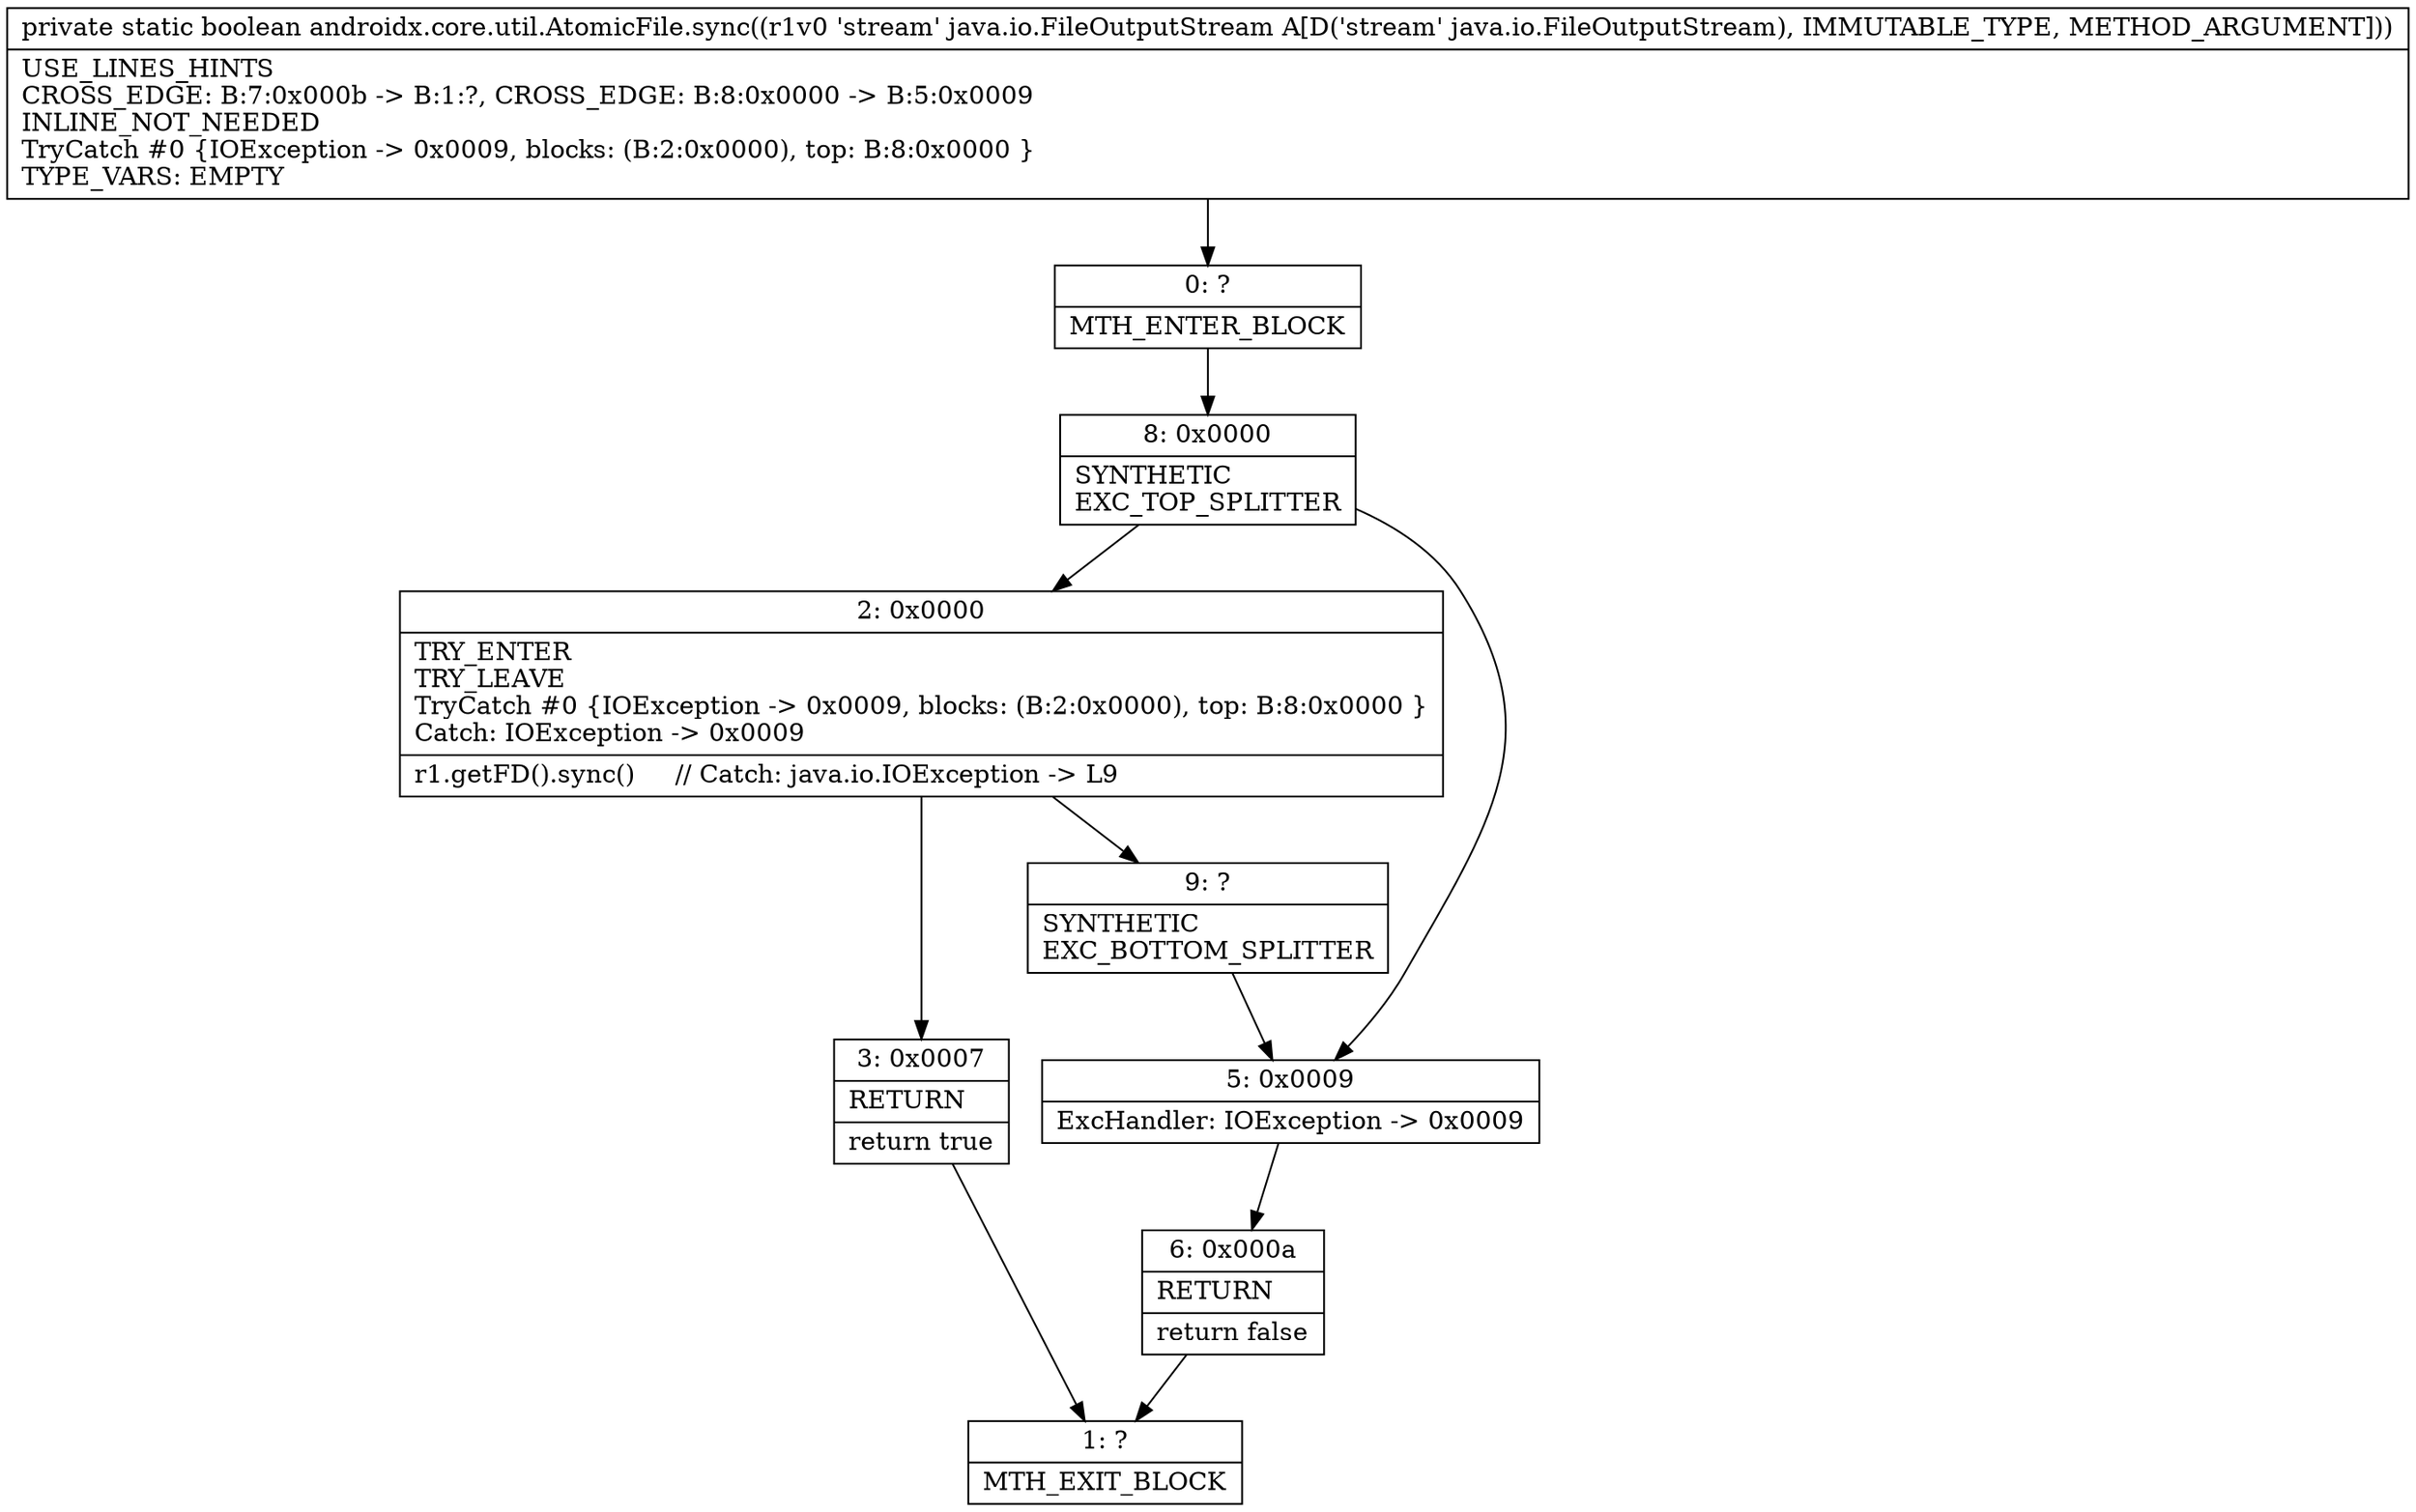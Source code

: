 digraph "CFG forandroidx.core.util.AtomicFile.sync(Ljava\/io\/FileOutputStream;)Z" {
Node_0 [shape=record,label="{0\:\ ?|MTH_ENTER_BLOCK\l}"];
Node_8 [shape=record,label="{8\:\ 0x0000|SYNTHETIC\lEXC_TOP_SPLITTER\l}"];
Node_2 [shape=record,label="{2\:\ 0x0000|TRY_ENTER\lTRY_LEAVE\lTryCatch #0 \{IOException \-\> 0x0009, blocks: (B:2:0x0000), top: B:8:0x0000 \}\lCatch: IOException \-\> 0x0009\l|r1.getFD().sync()     \/\/ Catch: java.io.IOException \-\> L9\l}"];
Node_3 [shape=record,label="{3\:\ 0x0007|RETURN\l|return true\l}"];
Node_1 [shape=record,label="{1\:\ ?|MTH_EXIT_BLOCK\l}"];
Node_9 [shape=record,label="{9\:\ ?|SYNTHETIC\lEXC_BOTTOM_SPLITTER\l}"];
Node_5 [shape=record,label="{5\:\ 0x0009|ExcHandler: IOException \-\> 0x0009\l}"];
Node_6 [shape=record,label="{6\:\ 0x000a|RETURN\l|return false\l}"];
MethodNode[shape=record,label="{private static boolean androidx.core.util.AtomicFile.sync((r1v0 'stream' java.io.FileOutputStream A[D('stream' java.io.FileOutputStream), IMMUTABLE_TYPE, METHOD_ARGUMENT]))  | USE_LINES_HINTS\lCROSS_EDGE: B:7:0x000b \-\> B:1:?, CROSS_EDGE: B:8:0x0000 \-\> B:5:0x0009\lINLINE_NOT_NEEDED\lTryCatch #0 \{IOException \-\> 0x0009, blocks: (B:2:0x0000), top: B:8:0x0000 \}\lTYPE_VARS: EMPTY\l}"];
MethodNode -> Node_0;Node_0 -> Node_8;
Node_8 -> Node_2;
Node_8 -> Node_5;
Node_2 -> Node_3;
Node_2 -> Node_9;
Node_3 -> Node_1;
Node_9 -> Node_5;
Node_5 -> Node_6;
Node_6 -> Node_1;
}

